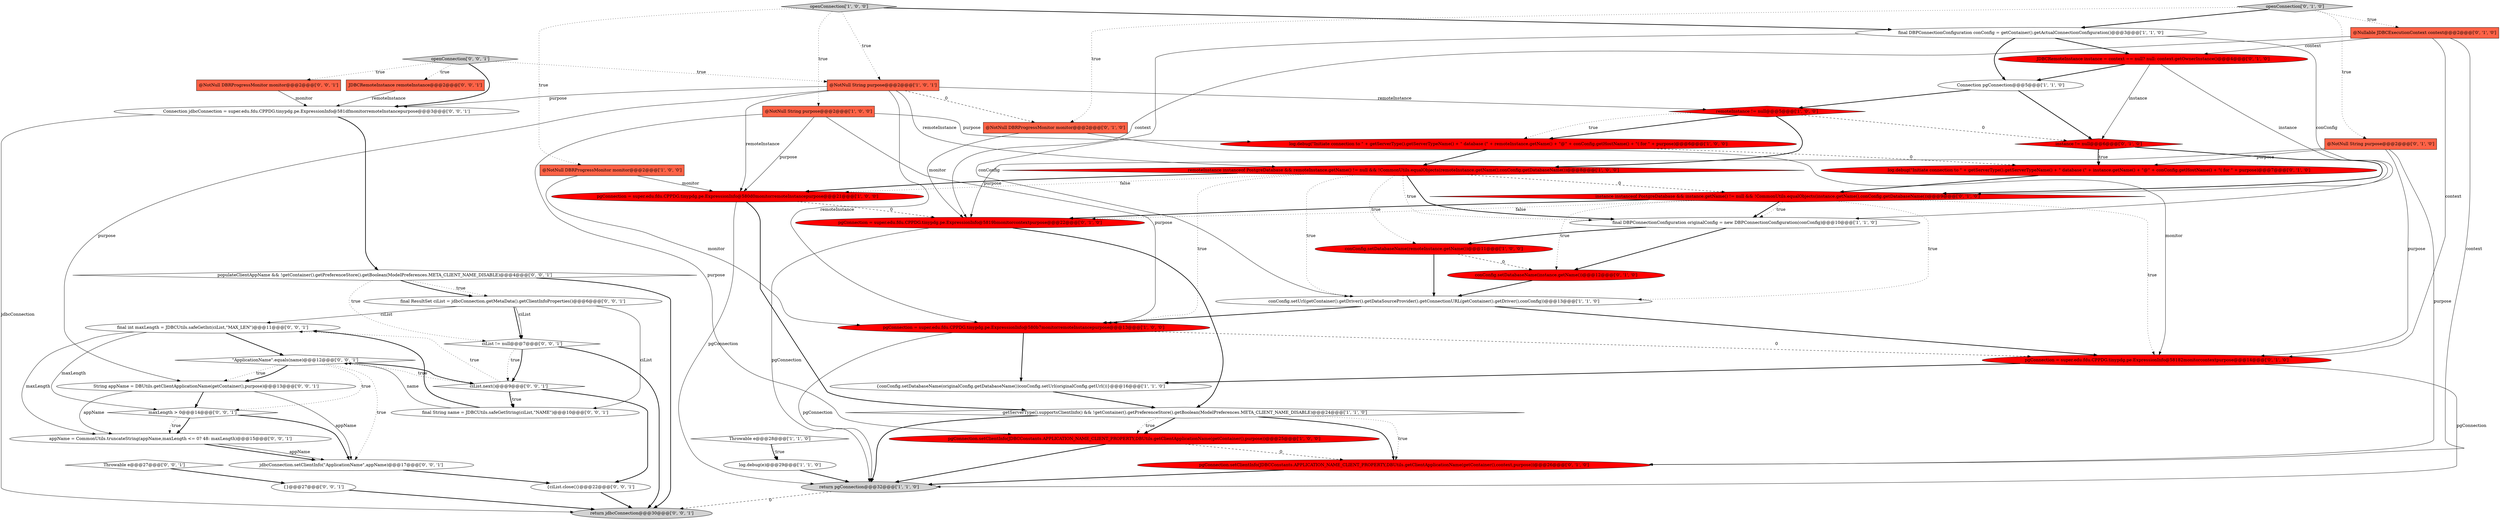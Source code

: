 digraph {
49 [style = filled, label = "final int maxLength = JDBCUtils.safeGetInt(ciList,\"MAX_LEN\")@@@11@@@['0', '0', '1']", fillcolor = white, shape = ellipse image = "AAA0AAABBB3BBB"];
47 [style = filled, label = "final String name = JDBCUtils.safeGetString(ciList,\"NAME\")@@@10@@@['0', '0', '1']", fillcolor = white, shape = ellipse image = "AAA0AAABBB3BBB"];
37 [style = filled, label = "jdbcConnection.setClientInfo(\"ApplicationName\",appName)@@@17@@@['0', '0', '1']", fillcolor = white, shape = ellipse image = "AAA0AAABBB3BBB"];
1 [style = filled, label = "conConfig.setDatabaseName(remoteInstance.getName())@@@11@@@['1', '0', '0']", fillcolor = red, shape = ellipse image = "AAA1AAABBB1BBB"];
16 [style = filled, label = "Connection pgConnection@@@5@@@['1', '1', '0']", fillcolor = white, shape = ellipse image = "AAA0AAABBB1BBB"];
21 [style = filled, label = "openConnection['0', '1', '0']", fillcolor = lightgray, shape = diamond image = "AAA0AAABBB2BBB"];
17 [style = filled, label = "conConfig.setUrl(getContainer().getDriver().getDataSourceProvider().getConnectionURL(getContainer().getDriver(),conConfig))@@@13@@@['1', '1', '0']", fillcolor = white, shape = ellipse image = "AAA0AAABBB1BBB"];
40 [style = filled, label = "ciList.next()@@@9@@@['0', '0', '1']", fillcolor = white, shape = diamond image = "AAA0AAABBB3BBB"];
6 [style = filled, label = "log.debug(\"Initiate connection to \" + getServerType().getServerTypeName() + \" database (\" + remoteInstance.getName() + \"@\" + conConfig.getHostName() + \"( for \" + purpose)@@@6@@@['1', '0', '0']", fillcolor = red, shape = ellipse image = "AAA1AAABBB1BBB"];
41 [style = filled, label = "populateClientAppName && !getContainer().getPreferenceStore().getBoolean(ModelPreferences.META_CLIENT_NAME_DISABLE)@@@4@@@['0', '0', '1']", fillcolor = white, shape = diamond image = "AAA0AAABBB3BBB"];
8 [style = filled, label = "@NotNull DBRProgressMonitor monitor@@@2@@@['1', '0', '0']", fillcolor = tomato, shape = box image = "AAA0AAABBB1BBB"];
36 [style = filled, label = "return jdbcConnection@@@30@@@['0', '0', '1']", fillcolor = lightgray, shape = ellipse image = "AAA0AAABBB3BBB"];
34 [style = filled, label = "final ResultSet ciList = jdbcConnection.getMetaData().getClientInfoProperties()@@@6@@@['0', '0', '1']", fillcolor = white, shape = ellipse image = "AAA0AAABBB3BBB"];
28 [style = filled, label = "JDBCRemoteInstance instance = context == null? null: context.getOwnerInstance()@@@4@@@['0', '1', '0']", fillcolor = red, shape = ellipse image = "AAA1AAABBB2BBB"];
5 [style = filled, label = "getServerType().supportsClientInfo() && !getContainer().getPreferenceStore().getBoolean(ModelPreferences.META_CLIENT_NAME_DISABLE)@@@24@@@['1', '1', '0']", fillcolor = white, shape = diamond image = "AAA0AAABBB1BBB"];
35 [style = filled, label = "String appName = DBUtils.getClientApplicationName(getContainer(),purpose)@@@13@@@['0', '0', '1']", fillcolor = white, shape = ellipse image = "AAA0AAABBB3BBB"];
20 [style = filled, label = "log.debug(\"Initiate connection to \" + getServerType().getServerTypeName() + \" database (\" + instance.getName() + \"@\" + conConfig.getHostName() + \"( for \" + purpose)@@@7@@@['0', '1', '0']", fillcolor = red, shape = ellipse image = "AAA1AAABBB2BBB"];
45 [style = filled, label = "{}@@@27@@@['0', '0', '1']", fillcolor = white, shape = ellipse image = "AAA0AAABBB3BBB"];
4 [style = filled, label = "{conConfig.setDatabaseName(originalConfig.getDatabaseName())conConfig.setUrl(originalConfig.getUrl())}@@@16@@@['1', '1', '0']", fillcolor = white, shape = ellipse image = "AAA0AAABBB1BBB"];
50 [style = filled, label = "Connection jdbcConnection = super.edu.fdu.CPPDG.tinypdg.pe.ExpressionInfo@581dfmonitorremoteInstancepurpose@@@3@@@['0', '0', '1']", fillcolor = white, shape = ellipse image = "AAA0AAABBB3BBB"];
24 [style = filled, label = "pgConnection.setClientInfo(JDBCConstants.APPLICATION_NAME_CLIENT_PROPERTY,DBUtils.getClientApplicationName(getContainer(),context,purpose))@@@26@@@['0', '1', '0']", fillcolor = red, shape = ellipse image = "AAA1AAABBB2BBB"];
33 [style = filled, label = "ciList != null@@@7@@@['0', '0', '1']", fillcolor = white, shape = diamond image = "AAA0AAABBB3BBB"];
2 [style = filled, label = "remoteInstance != null@@@5@@@['1', '0', '0']", fillcolor = red, shape = diamond image = "AAA1AAABBB1BBB"];
31 [style = filled, label = "instance != null@@@6@@@['0', '1', '0']", fillcolor = red, shape = diamond image = "AAA1AAABBB2BBB"];
27 [style = filled, label = "@NotNull DBRProgressMonitor monitor@@@2@@@['0', '1', '0']", fillcolor = tomato, shape = box image = "AAA1AAABBB2BBB"];
12 [style = filled, label = "Throwable e@@@28@@@['1', '1', '0']", fillcolor = white, shape = diamond image = "AAA0AAABBB1BBB"];
18 [style = filled, label = "@NotNull String purpose@@@2@@@['1', '0', '1']", fillcolor = tomato, shape = box image = "AAA0AAABBB1BBB"];
43 [style = filled, label = "@NotNull DBRProgressMonitor monitor@@@2@@@['0', '0', '1']", fillcolor = tomato, shape = box image = "AAA0AAABBB3BBB"];
48 [style = filled, label = "Throwable e@@@27@@@['0', '0', '1']", fillcolor = white, shape = diamond image = "AAA0AAABBB3BBB"];
32 [style = filled, label = "JDBCRemoteInstance remoteInstance@@@2@@@['0', '0', '1']", fillcolor = tomato, shape = box image = "AAA0AAABBB3BBB"];
7 [style = filled, label = "final DBPConnectionConfiguration conConfig = getContainer().getActualConnectionConfiguration()@@@3@@@['1', '1', '0']", fillcolor = white, shape = ellipse image = "AAA0AAABBB1BBB"];
3 [style = filled, label = "pgConnection.setClientInfo(JDBCConstants.APPLICATION_NAME_CLIENT_PROPERTY,DBUtils.getClientApplicationName(getContainer(),purpose))@@@25@@@['1', '0', '0']", fillcolor = red, shape = ellipse image = "AAA1AAABBB1BBB"];
23 [style = filled, label = "pgConnection = super.edu.fdu.CPPDG.tinypdg.pe.ExpressionInfo@5819bmonitorcontextpurpose@@@22@@@['0', '1', '0']", fillcolor = red, shape = ellipse image = "AAA1AAABBB2BBB"];
25 [style = filled, label = "@Nullable JDBCExecutionContext context@@@2@@@['0', '1', '0']", fillcolor = tomato, shape = box image = "AAA0AAABBB2BBB"];
42 [style = filled, label = "{ciList.close()}@@@22@@@['0', '0', '1']", fillcolor = white, shape = ellipse image = "AAA0AAABBB3BBB"];
26 [style = filled, label = "instance instanceof PostgreDatabase && instance.getName() != null && !CommonUtils.equalObjects(instance.getName(),conConfig.getDatabaseName())@@@9@@@['0', '1', '0']", fillcolor = red, shape = diamond image = "AAA1AAABBB2BBB"];
30 [style = filled, label = "pgConnection = super.edu.fdu.CPPDG.tinypdg.pe.ExpressionInfo@58182monitorcontextpurpose@@@14@@@['0', '1', '0']", fillcolor = red, shape = ellipse image = "AAA1AAABBB2BBB"];
22 [style = filled, label = "@NotNull String purpose@@@2@@@['0', '1', '0']", fillcolor = tomato, shape = box image = "AAA0AAABBB2BBB"];
19 [style = filled, label = "pgConnection = super.edu.fdu.CPPDG.tinypdg.pe.ExpressionInfo@580b7monitorremoteInstancepurpose@@@13@@@['1', '0', '0']", fillcolor = red, shape = ellipse image = "AAA1AAABBB1BBB"];
9 [style = filled, label = "log.debug(e)@@@29@@@['1', '1', '0']", fillcolor = white, shape = ellipse image = "AAA0AAABBB1BBB"];
46 [style = filled, label = "openConnection['0', '0', '1']", fillcolor = lightgray, shape = diamond image = "AAA0AAABBB3BBB"];
15 [style = filled, label = "final DBPConnectionConfiguration originalConfig = new DBPConnectionConfiguration(conConfig)@@@10@@@['1', '1', '0']", fillcolor = white, shape = ellipse image = "AAA0AAABBB1BBB"];
29 [style = filled, label = "conConfig.setDatabaseName(instance.getName())@@@12@@@['0', '1', '0']", fillcolor = red, shape = ellipse image = "AAA1AAABBB2BBB"];
38 [style = filled, label = "appName = CommonUtils.truncateString(appName,maxLength <= 0? 48: maxLength)@@@15@@@['0', '0', '1']", fillcolor = white, shape = ellipse image = "AAA0AAABBB3BBB"];
13 [style = filled, label = "return pgConnection@@@32@@@['1', '1', '0']", fillcolor = lightgray, shape = ellipse image = "AAA0AAABBB1BBB"];
44 [style = filled, label = "maxLength > 0@@@14@@@['0', '0', '1']", fillcolor = white, shape = diamond image = "AAA0AAABBB3BBB"];
0 [style = filled, label = "@NotNull String purpose@@@2@@@['1', '0', '0']", fillcolor = tomato, shape = box image = "AAA0AAABBB1BBB"];
11 [style = filled, label = "remoteInstance instanceof PostgreDatabase && remoteInstance.getName() != null && !CommonUtils.equalObjects(remoteInstance.getName(),conConfig.getDatabaseName())@@@8@@@['1', '0', '0']", fillcolor = red, shape = diamond image = "AAA1AAABBB1BBB"];
10 [style = filled, label = "openConnection['1', '0', '0']", fillcolor = lightgray, shape = diamond image = "AAA0AAABBB1BBB"];
39 [style = filled, label = "\"ApplicationName\".equals(name)@@@12@@@['0', '0', '1']", fillcolor = white, shape = diamond image = "AAA0AAABBB3BBB"];
14 [style = filled, label = "pgConnection = super.edu.fdu.CPPDG.tinypdg.pe.ExpressionInfo@580d0monitorremoteInstancepurpose@@@21@@@['1', '0', '0']", fillcolor = red, shape = ellipse image = "AAA1AAABBB1BBB"];
5->3 [style = bold, label=""];
10->8 [style = dotted, label="true"];
40->39 [style = dotted, label="true"];
18->19 [style = solid, label="remoteInstance"];
0->19 [style = solid, label="purpose"];
11->14 [style = bold, label=""];
2->6 [style = bold, label=""];
20->26 [style = bold, label=""];
11->1 [style = dotted, label="true"];
21->27 [style = dotted, label="true"];
12->9 [style = bold, label=""];
25->30 [style = solid, label="context"];
25->23 [style = solid, label="context"];
47->49 [style = bold, label=""];
5->24 [style = dotted, label="true"];
27->23 [style = solid, label="monitor"];
49->39 [style = bold, label=""];
19->30 [style = dashed, label="0"];
26->30 [style = dotted, label="true"];
6->11 [style = bold, label=""];
40->47 [style = bold, label=""];
7->16 [style = bold, label=""];
26->15 [style = bold, label=""];
41->33 [style = dotted, label="true"];
46->50 [style = bold, label=""];
31->20 [style = bold, label=""];
46->18 [style = dotted, label="true"];
11->15 [style = dotted, label="true"];
40->49 [style = dotted, label="true"];
10->18 [style = dotted, label="true"];
25->24 [style = solid, label="context"];
39->35 [style = dotted, label="true"];
18->2 [style = solid, label="remoteInstance"];
35->44 [style = bold, label=""];
6->20 [style = dashed, label="0"];
3->24 [style = dashed, label="0"];
34->33 [style = bold, label=""];
33->40 [style = dotted, label="true"];
21->22 [style = dotted, label="true"];
18->50 [style = solid, label="purpose"];
5->3 [style = dotted, label="true"];
0->3 [style = solid, label="purpose"];
10->7 [style = bold, label=""];
44->38 [style = bold, label=""];
1->17 [style = bold, label=""];
47->39 [style = solid, label="name"];
46->32 [style = dotted, label="true"];
28->26 [style = solid, label="instance"];
40->47 [style = dotted, label="true"];
38->37 [style = bold, label=""];
39->44 [style = dotted, label="true"];
35->38 [style = solid, label="appName"];
39->35 [style = bold, label=""];
44->38 [style = dotted, label="true"];
33->36 [style = bold, label=""];
34->47 [style = solid, label="ciList"];
21->7 [style = bold, label=""];
10->0 [style = dotted, label="true"];
44->37 [style = bold, label=""];
11->19 [style = dotted, label="true"];
7->15 [style = solid, label="conConfig"];
18->35 [style = solid, label="purpose"];
50->41 [style = bold, label=""];
15->29 [style = bold, label=""];
24->13 [style = bold, label=""];
43->50 [style = solid, label="monitor"];
50->36 [style = solid, label="jdbcConnection"];
29->17 [style = bold, label=""];
22->20 [style = solid, label="purpose"];
23->5 [style = bold, label=""];
18->27 [style = dashed, label="0"];
11->26 [style = dashed, label="0"];
7->17 [style = solid, label="conConfig"];
45->36 [style = bold, label=""];
11->17 [style = dotted, label="true"];
28->31 [style = solid, label="instance"];
26->23 [style = dotted, label="false"];
38->37 [style = solid, label="appName"];
23->13 [style = solid, label="pgConnection"];
21->25 [style = dotted, label="true"];
41->34 [style = dotted, label="true"];
31->26 [style = bold, label=""];
39->37 [style = dotted, label="true"];
14->23 [style = dashed, label="0"];
41->36 [style = bold, label=""];
7->28 [style = bold, label=""];
2->6 [style = dotted, label="true"];
16->31 [style = bold, label=""];
5->24 [style = bold, label=""];
5->13 [style = bold, label=""];
39->40 [style = bold, label=""];
26->17 [style = dotted, label="true"];
26->15 [style = dotted, label="true"];
8->14 [style = solid, label="monitor"];
0->14 [style = solid, label="purpose"];
4->5 [style = bold, label=""];
41->34 [style = bold, label=""];
2->11 [style = bold, label=""];
27->30 [style = solid, label="monitor"];
37->42 [style = bold, label=""];
14->5 [style = bold, label=""];
15->1 [style = bold, label=""];
49->44 [style = solid, label="maxLength"];
13->36 [style = dashed, label="0"];
0->6 [style = solid, label="purpose"];
1->29 [style = dashed, label="0"];
22->30 [style = solid, label="purpose"];
49->38 [style = solid, label="maxLength"];
17->30 [style = bold, label=""];
32->50 [style = solid, label="remoteInstance"];
42->36 [style = bold, label=""];
11->14 [style = dotted, label="false"];
16->2 [style = bold, label=""];
28->16 [style = bold, label=""];
31->20 [style = dotted, label="true"];
22->24 [style = solid, label="purpose"];
17->19 [style = bold, label=""];
11->15 [style = bold, label=""];
2->31 [style = dashed, label="0"];
19->13 [style = solid, label="pgConnection"];
34->33 [style = solid, label="ciList"];
48->45 [style = bold, label=""];
33->40 [style = bold, label=""];
22->23 [style = solid, label="purpose"];
8->19 [style = solid, label="monitor"];
30->4 [style = bold, label=""];
26->23 [style = bold, label=""];
18->11 [style = solid, label="remoteInstance"];
30->13 [style = solid, label="pgConnection"];
3->13 [style = bold, label=""];
26->29 [style = dotted, label="true"];
14->13 [style = solid, label="pgConnection"];
19->4 [style = bold, label=""];
34->49 [style = solid, label="ciList"];
12->9 [style = dotted, label="true"];
35->37 [style = solid, label="appName"];
46->43 [style = dotted, label="true"];
40->42 [style = bold, label=""];
18->14 [style = solid, label="remoteInstance"];
9->13 [style = bold, label=""];
25->28 [style = solid, label="context"];
}
